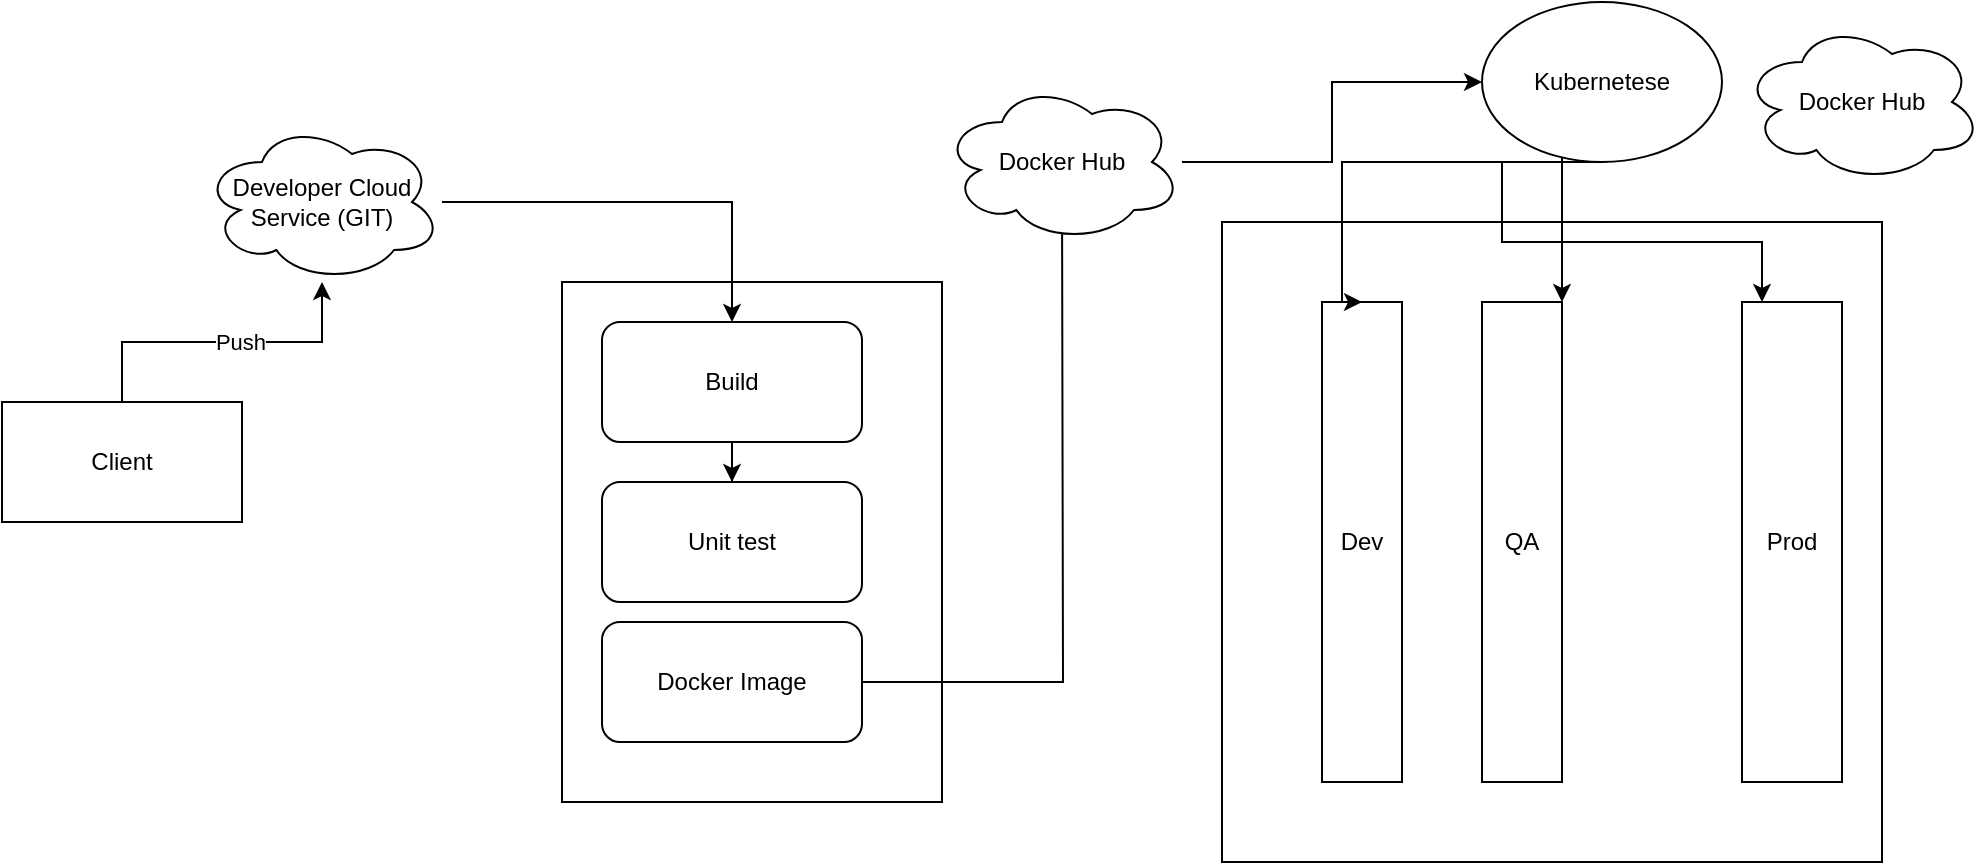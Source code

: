 <mxfile version="13.5.9" type="github"><diagram id="lhbY37q2Mqya9CD1hFSN" name="Page-1"><mxGraphModel dx="1020" dy="2383" grid="1" gridSize="10" guides="1" tooltips="1" connect="1" arrows="1" fold="1" page="1" pageScale="1" pageWidth="1200" pageHeight="1920" math="0" shadow="0"><root><mxCell id="0"/><mxCell id="1" parent="0"/><mxCell id="PeLi7cfA2SqfL83GmRG8-17" value="" style="rounded=0;whiteSpace=wrap;html=1;" vertex="1" parent="1"><mxGeometry x="630" y="70" width="330" height="320" as="geometry"/></mxCell><mxCell id="PeLi7cfA2SqfL83GmRG8-6" style="edgeStyle=orthogonalEdgeStyle;rounded=0;orthogonalLoop=1;jettySize=auto;html=1;" edge="1" parent="1" source="PeLi7cfA2SqfL83GmRG8-1" target="PeLi7cfA2SqfL83GmRG8-5"><mxGeometry relative="1" as="geometry"/></mxCell><mxCell id="PeLi7cfA2SqfL83GmRG8-7" value="Push" style="edgeLabel;html=1;align=center;verticalAlign=middle;resizable=0;points=[];" vertex="1" connectable="0" parent="PeLi7cfA2SqfL83GmRG8-6"><mxGeometry x="0.113" relative="1" as="geometry"><mxPoint as="offset"/></mxGeometry></mxCell><mxCell id="PeLi7cfA2SqfL83GmRG8-1" value="Client " style="rounded=0;whiteSpace=wrap;html=1;" vertex="1" parent="1"><mxGeometry x="20" y="160" width="120" height="60" as="geometry"/></mxCell><mxCell id="PeLi7cfA2SqfL83GmRG8-2" value="" style="rounded=0;whiteSpace=wrap;html=1;" vertex="1" parent="1"><mxGeometry x="300" y="100" width="190" height="260" as="geometry"/></mxCell><mxCell id="PeLi7cfA2SqfL83GmRG8-9" value="" style="edgeStyle=orthogonalEdgeStyle;rounded=0;orthogonalLoop=1;jettySize=auto;html=1;" edge="1" parent="1" source="PeLi7cfA2SqfL83GmRG8-3" target="PeLi7cfA2SqfL83GmRG8-4"><mxGeometry relative="1" as="geometry"/></mxCell><mxCell id="PeLi7cfA2SqfL83GmRG8-3" value="Build" style="rounded=1;whiteSpace=wrap;html=1;" vertex="1" parent="1"><mxGeometry x="320" y="120" width="130" height="60" as="geometry"/></mxCell><mxCell id="PeLi7cfA2SqfL83GmRG8-4" value="Unit test " style="rounded=1;whiteSpace=wrap;html=1;" vertex="1" parent="1"><mxGeometry x="320" y="200" width="130" height="60" as="geometry"/></mxCell><mxCell id="PeLi7cfA2SqfL83GmRG8-8" style="edgeStyle=orthogonalEdgeStyle;rounded=0;orthogonalLoop=1;jettySize=auto;html=1;" edge="1" parent="1" source="PeLi7cfA2SqfL83GmRG8-5" target="PeLi7cfA2SqfL83GmRG8-3"><mxGeometry relative="1" as="geometry"/></mxCell><mxCell id="PeLi7cfA2SqfL83GmRG8-5" value="Developer Cloud Service (GIT)" style="ellipse;shape=cloud;whiteSpace=wrap;html=1;" vertex="1" parent="1"><mxGeometry x="120" y="20" width="120" height="80" as="geometry"/></mxCell><mxCell id="PeLi7cfA2SqfL83GmRG8-11" style="edgeStyle=orthogonalEdgeStyle;rounded=0;orthogonalLoop=1;jettySize=auto;html=1;" edge="1" parent="1" source="PeLi7cfA2SqfL83GmRG8-10"><mxGeometry relative="1" as="geometry"><mxPoint x="550" y="50" as="targetPoint"/></mxGeometry></mxCell><mxCell id="PeLi7cfA2SqfL83GmRG8-10" value="Docker Image " style="rounded=1;whiteSpace=wrap;html=1;" vertex="1" parent="1"><mxGeometry x="320" y="270" width="130" height="60" as="geometry"/></mxCell><mxCell id="PeLi7cfA2SqfL83GmRG8-19" style="edgeStyle=orthogonalEdgeStyle;rounded=0;orthogonalLoop=1;jettySize=auto;html=1;" edge="1" parent="1" source="PeLi7cfA2SqfL83GmRG8-12" target="PeLi7cfA2SqfL83GmRG8-18"><mxGeometry relative="1" as="geometry"/></mxCell><mxCell id="PeLi7cfA2SqfL83GmRG8-12" value="Docker Hub" style="ellipse;shape=cloud;whiteSpace=wrap;html=1;" vertex="1" parent="1"><mxGeometry x="490" width="120" height="80" as="geometry"/></mxCell><mxCell id="PeLi7cfA2SqfL83GmRG8-13" value="QA" style="rounded=0;whiteSpace=wrap;html=1;" vertex="1" parent="1"><mxGeometry x="760" y="110" width="40" height="240" as="geometry"/></mxCell><mxCell id="PeLi7cfA2SqfL83GmRG8-14" value="Dev" style="rounded=0;whiteSpace=wrap;html=1;" vertex="1" parent="1"><mxGeometry x="680" y="110" width="40" height="240" as="geometry"/></mxCell><mxCell id="PeLi7cfA2SqfL83GmRG8-16" value="Prod" style="rounded=0;whiteSpace=wrap;html=1;" vertex="1" parent="1"><mxGeometry x="890" y="110" width="50" height="240" as="geometry"/></mxCell><mxCell id="PeLi7cfA2SqfL83GmRG8-20" style="edgeStyle=orthogonalEdgeStyle;rounded=0;orthogonalLoop=1;jettySize=auto;html=1;entryX=0.5;entryY=0;entryDx=0;entryDy=0;" edge="1" parent="1" source="PeLi7cfA2SqfL83GmRG8-18" target="PeLi7cfA2SqfL83GmRG8-14"><mxGeometry relative="1" as="geometry"><Array as="points"><mxPoint x="690" y="40"/></Array></mxGeometry></mxCell><mxCell id="PeLi7cfA2SqfL83GmRG8-21" value="" style="edgeStyle=orthogonalEdgeStyle;rounded=0;orthogonalLoop=1;jettySize=auto;html=1;" edge="1" parent="1" source="PeLi7cfA2SqfL83GmRG8-18" target="PeLi7cfA2SqfL83GmRG8-13"><mxGeometry relative="1" as="geometry"><Array as="points"><mxPoint x="820" y="40"/><mxPoint x="820" y="40"/></Array></mxGeometry></mxCell><mxCell id="PeLi7cfA2SqfL83GmRG8-22" style="edgeStyle=orthogonalEdgeStyle;rounded=0;orthogonalLoop=1;jettySize=auto;html=1;exitX=0.5;exitY=1;exitDx=0;exitDy=0;" edge="1" parent="1" source="PeLi7cfA2SqfL83GmRG8-18" target="PeLi7cfA2SqfL83GmRG8-16"><mxGeometry relative="1" as="geometry"><Array as="points"><mxPoint x="770" y="40"/><mxPoint x="770" y="80"/><mxPoint x="900" y="80"/></Array></mxGeometry></mxCell><mxCell id="PeLi7cfA2SqfL83GmRG8-18" value="Kubernetese" style="ellipse;whiteSpace=wrap;html=1;" vertex="1" parent="1"><mxGeometry x="760" y="-40" width="120" height="80" as="geometry"/></mxCell><mxCell id="PeLi7cfA2SqfL83GmRG8-25" value="Docker Hub" style="ellipse;shape=cloud;whiteSpace=wrap;html=1;" vertex="1" parent="1"><mxGeometry x="890" y="-30" width="120" height="80" as="geometry"/></mxCell></root></mxGraphModel></diagram></mxfile>